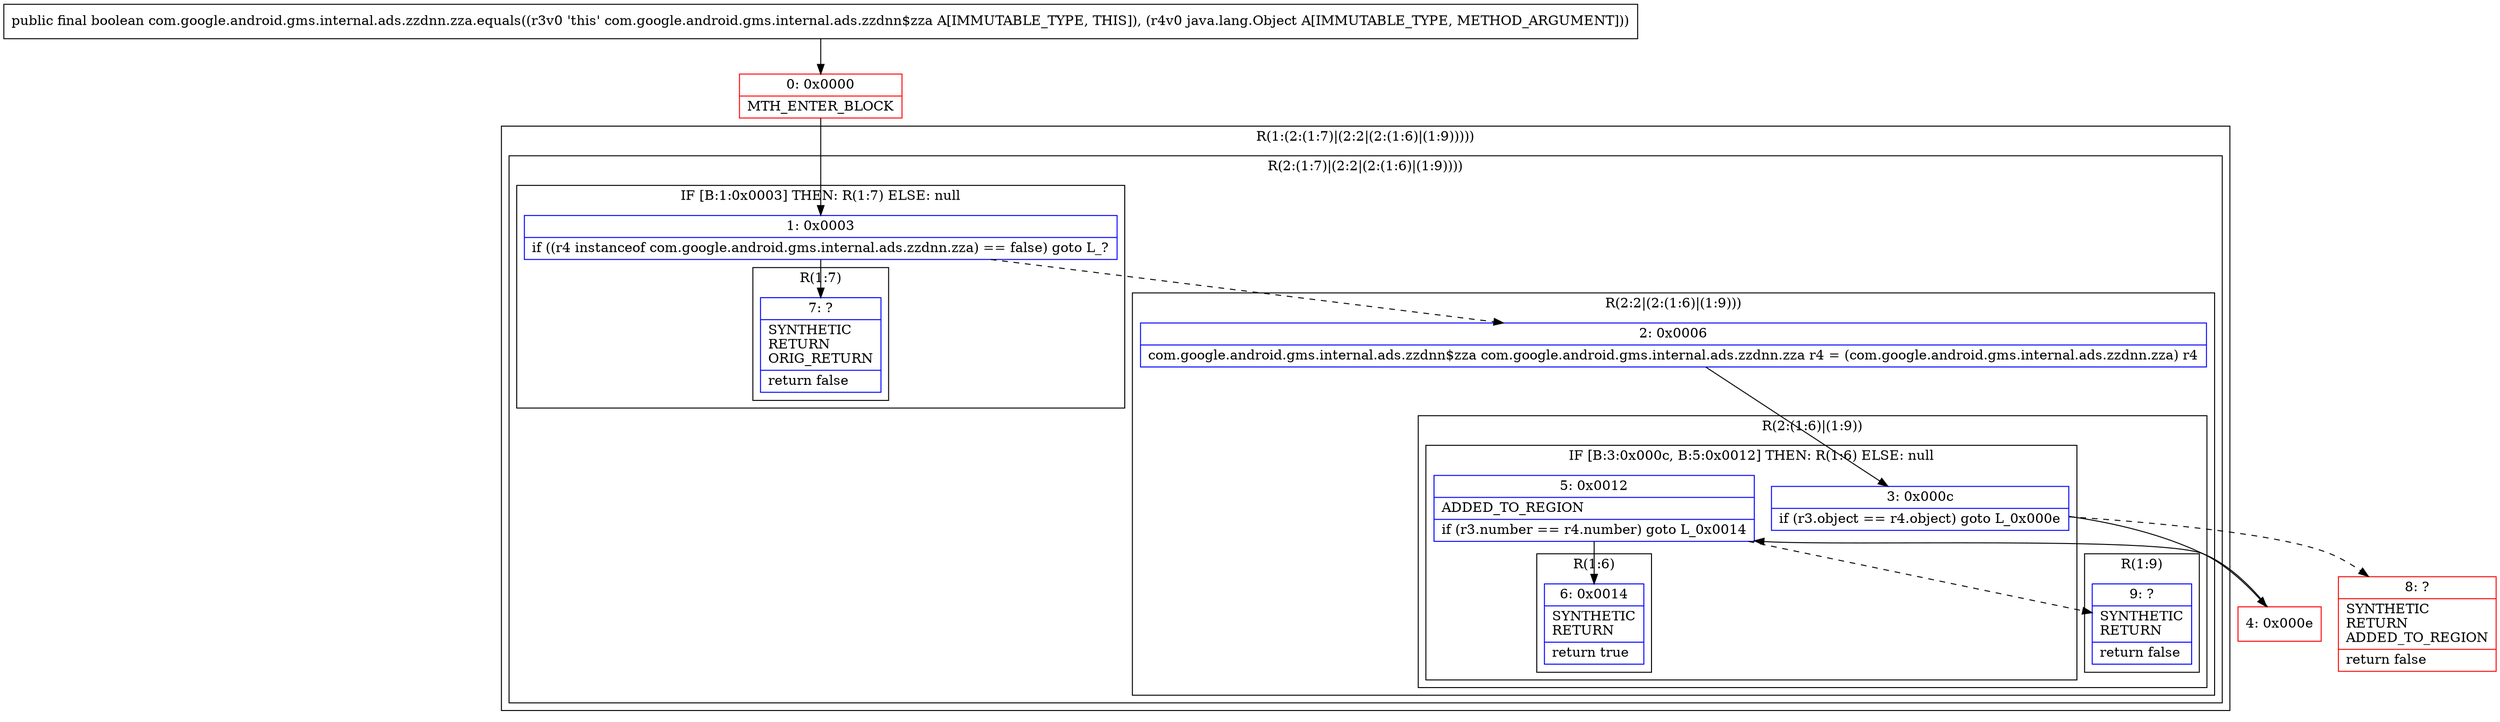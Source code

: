digraph "CFG forcom.google.android.gms.internal.ads.zzdnn.zza.equals(Ljava\/lang\/Object;)Z" {
subgraph cluster_Region_809242372 {
label = "R(1:(2:(1:7)|(2:2|(2:(1:6)|(1:9)))))";
node [shape=record,color=blue];
subgraph cluster_Region_2032821124 {
label = "R(2:(1:7)|(2:2|(2:(1:6)|(1:9))))";
node [shape=record,color=blue];
subgraph cluster_IfRegion_1719497673 {
label = "IF [B:1:0x0003] THEN: R(1:7) ELSE: null";
node [shape=record,color=blue];
Node_1 [shape=record,label="{1\:\ 0x0003|if ((r4 instanceof com.google.android.gms.internal.ads.zzdnn.zza) == false) goto L_?\l}"];
subgraph cluster_Region_1460022543 {
label = "R(1:7)";
node [shape=record,color=blue];
Node_7 [shape=record,label="{7\:\ ?|SYNTHETIC\lRETURN\lORIG_RETURN\l|return false\l}"];
}
}
subgraph cluster_Region_1830511131 {
label = "R(2:2|(2:(1:6)|(1:9)))";
node [shape=record,color=blue];
Node_2 [shape=record,label="{2\:\ 0x0006|com.google.android.gms.internal.ads.zzdnn$zza com.google.android.gms.internal.ads.zzdnn.zza r4 = (com.google.android.gms.internal.ads.zzdnn.zza) r4\l}"];
subgraph cluster_Region_118639812 {
label = "R(2:(1:6)|(1:9))";
node [shape=record,color=blue];
subgraph cluster_IfRegion_1237634851 {
label = "IF [B:3:0x000c, B:5:0x0012] THEN: R(1:6) ELSE: null";
node [shape=record,color=blue];
Node_3 [shape=record,label="{3\:\ 0x000c|if (r3.object == r4.object) goto L_0x000e\l}"];
Node_5 [shape=record,label="{5\:\ 0x0012|ADDED_TO_REGION\l|if (r3.number == r4.number) goto L_0x0014\l}"];
subgraph cluster_Region_755907041 {
label = "R(1:6)";
node [shape=record,color=blue];
Node_6 [shape=record,label="{6\:\ 0x0014|SYNTHETIC\lRETURN\l|return true\l}"];
}
}
subgraph cluster_Region_551609522 {
label = "R(1:9)";
node [shape=record,color=blue];
Node_9 [shape=record,label="{9\:\ ?|SYNTHETIC\lRETURN\l|return false\l}"];
}
}
}
}
}
Node_0 [shape=record,color=red,label="{0\:\ 0x0000|MTH_ENTER_BLOCK\l}"];
Node_4 [shape=record,color=red,label="{4\:\ 0x000e}"];
Node_8 [shape=record,color=red,label="{8\:\ ?|SYNTHETIC\lRETURN\lADDED_TO_REGION\l|return false\l}"];
MethodNode[shape=record,label="{public final boolean com.google.android.gms.internal.ads.zzdnn.zza.equals((r3v0 'this' com.google.android.gms.internal.ads.zzdnn$zza A[IMMUTABLE_TYPE, THIS]), (r4v0 java.lang.Object A[IMMUTABLE_TYPE, METHOD_ARGUMENT])) }"];
MethodNode -> Node_0;
Node_1 -> Node_2[style=dashed];
Node_1 -> Node_7;
Node_2 -> Node_3;
Node_3 -> Node_4;
Node_3 -> Node_8[style=dashed];
Node_5 -> Node_6;
Node_5 -> Node_9[style=dashed];
Node_0 -> Node_1;
Node_4 -> Node_5;
}

